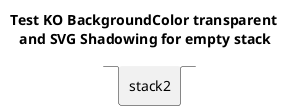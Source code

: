 {
  "sha1": "ntyeptthb7eckhs8zrs2171twdk07cy",
  "insertion": {
    "when": "2024-06-04T17:28:39.029Z",
    "url": "https://forum.plantuml.net/11725/shadowing-issues-empty-stack-transparent-backgroundcolor",
    "user": "plantuml@gmail.com"
  }
}
@startuml
skinparam BackgroundColor transparent
title Test **KO** BackgroundColor **transparent**\n and **SVG** Shadowing for empty stack
stack stack2 {
}
@enduml
